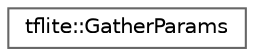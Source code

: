 digraph "Graphical Class Hierarchy"
{
 // LATEX_PDF_SIZE
  bgcolor="transparent";
  edge [fontname=Helvetica,fontsize=10,labelfontname=Helvetica,labelfontsize=10];
  node [fontname=Helvetica,fontsize=10,shape=box,height=0.2,width=0.4];
  rankdir="LR";
  Node0 [id="Node000000",label="tflite::GatherParams",height=0.2,width=0.4,color="grey40", fillcolor="white", style="filled",URL="$structtflite_1_1_gather_params.html",tooltip=" "];
}
